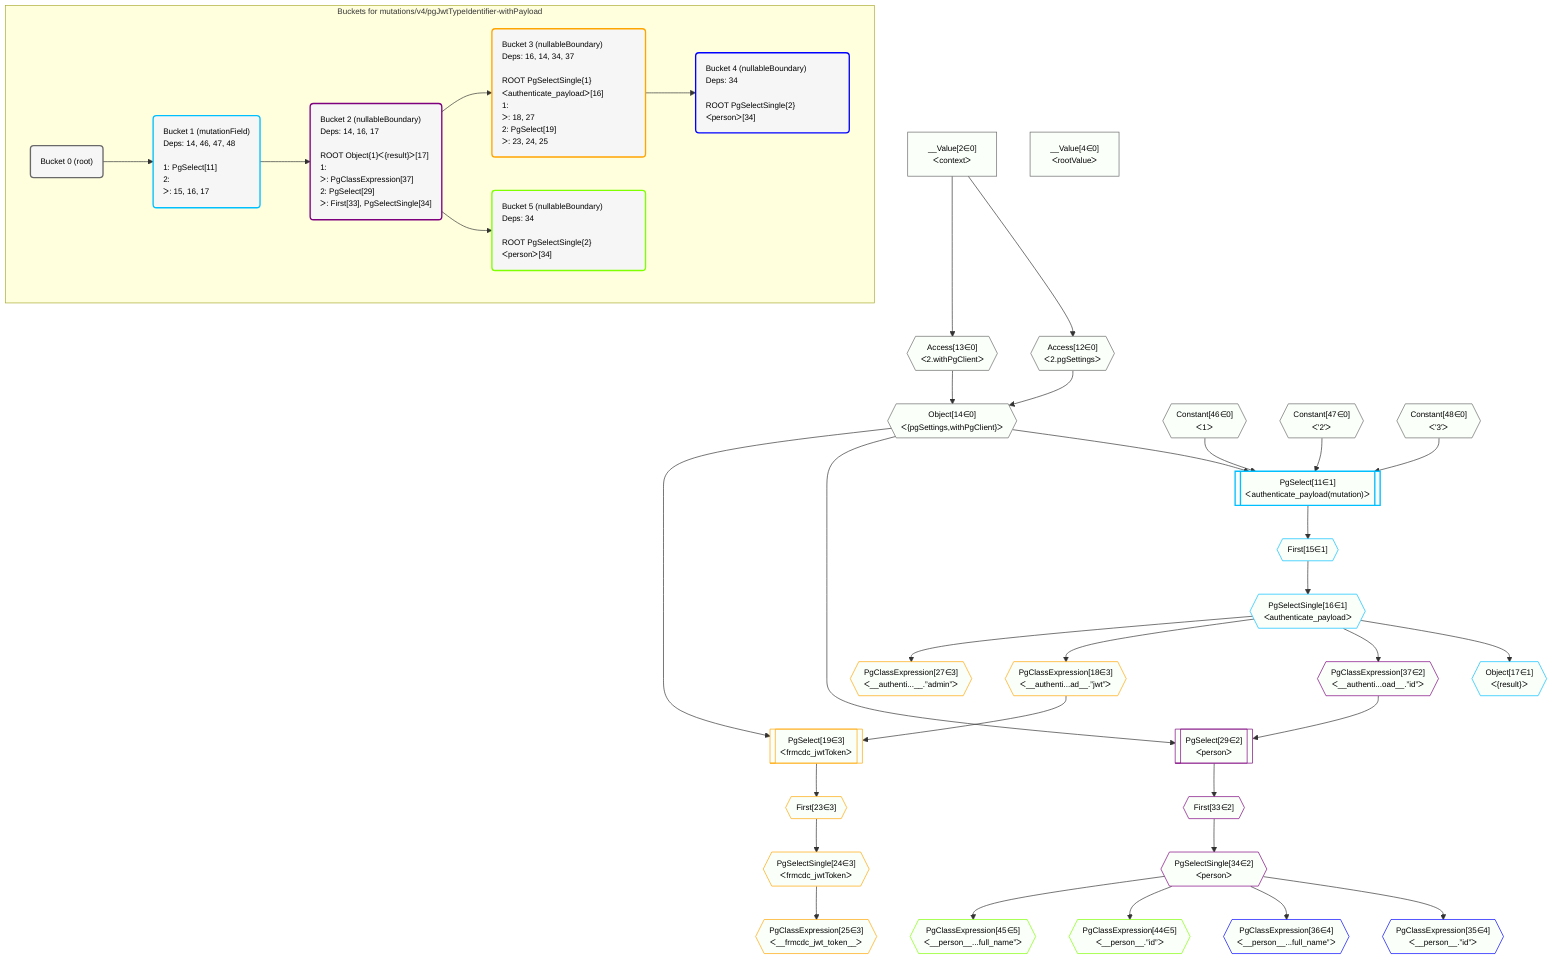 %%{init: {'themeVariables': { 'fontSize': '12px'}}}%%
graph TD
    classDef path fill:#eee,stroke:#000,color:#000
    classDef plan fill:#fff,stroke-width:1px,color:#000
    classDef itemplan fill:#fff,stroke-width:2px,color:#000
    classDef unbatchedplan fill:#dff,stroke-width:1px,color:#000
    classDef sideeffectplan fill:#fcc,stroke-width:2px,color:#000
    classDef bucket fill:#f6f6f6,color:#000,stroke-width:2px,text-align:left


    %% plan dependencies
    Object14{{"Object[14∈0]<br />ᐸ{pgSettings,withPgClient}ᐳ"}}:::plan
    Access12{{"Access[12∈0]<br />ᐸ2.pgSettingsᐳ"}}:::plan
    Access13{{"Access[13∈0]<br />ᐸ2.withPgClientᐳ"}}:::plan
    Access12 & Access13 --> Object14
    __Value2["__Value[2∈0]<br />ᐸcontextᐳ"]:::plan
    __Value2 --> Access12
    __Value2 --> Access13
    __Value4["__Value[4∈0]<br />ᐸrootValueᐳ"]:::plan
    Constant46{{"Constant[46∈0]<br />ᐸ1ᐳ"}}:::plan
    Constant47{{"Constant[47∈0]<br />ᐸ'2'ᐳ"}}:::plan
    Constant48{{"Constant[48∈0]<br />ᐸ'3'ᐳ"}}:::plan
    PgSelect11[["PgSelect[11∈1]<br />ᐸauthenticate_payload(mutation)ᐳ"]]:::sideeffectplan
    Object14 & Constant46 & Constant47 & Constant48 --> PgSelect11
    First15{{"First[15∈1]"}}:::plan
    PgSelect11 --> First15
    PgSelectSingle16{{"PgSelectSingle[16∈1]<br />ᐸauthenticate_payloadᐳ"}}:::plan
    First15 --> PgSelectSingle16
    Object17{{"Object[17∈1]<br />ᐸ{result}ᐳ"}}:::plan
    PgSelectSingle16 --> Object17
    PgSelect29[["PgSelect[29∈2]<br />ᐸpersonᐳ"]]:::plan
    PgClassExpression37{{"PgClassExpression[37∈2]<br />ᐸ__authenti...oad__.”id”ᐳ"}}:::plan
    Object14 & PgClassExpression37 --> PgSelect29
    First33{{"First[33∈2]"}}:::plan
    PgSelect29 --> First33
    PgSelectSingle34{{"PgSelectSingle[34∈2]<br />ᐸpersonᐳ"}}:::plan
    First33 --> PgSelectSingle34
    PgSelectSingle16 --> PgClassExpression37
    PgSelect19[["PgSelect[19∈3]<br />ᐸfrmcdc_jwtTokenᐳ"]]:::plan
    PgClassExpression18{{"PgClassExpression[18∈3]<br />ᐸ__authenti...ad__.”jwt”ᐳ"}}:::plan
    Object14 & PgClassExpression18 --> PgSelect19
    PgSelectSingle16 --> PgClassExpression18
    First23{{"First[23∈3]"}}:::plan
    PgSelect19 --> First23
    PgSelectSingle24{{"PgSelectSingle[24∈3]<br />ᐸfrmcdc_jwtTokenᐳ"}}:::plan
    First23 --> PgSelectSingle24
    PgClassExpression25{{"PgClassExpression[25∈3]<br />ᐸ__frmcdc_jwt_token__ᐳ"}}:::plan
    PgSelectSingle24 --> PgClassExpression25
    PgClassExpression27{{"PgClassExpression[27∈3]<br />ᐸ__authenti...__.”admin”ᐳ"}}:::plan
    PgSelectSingle16 --> PgClassExpression27
    PgClassExpression35{{"PgClassExpression[35∈4]<br />ᐸ__person__.”id”ᐳ"}}:::plan
    PgSelectSingle34 --> PgClassExpression35
    PgClassExpression36{{"PgClassExpression[36∈4]<br />ᐸ__person__...full_name”ᐳ"}}:::plan
    PgSelectSingle34 --> PgClassExpression36
    PgClassExpression44{{"PgClassExpression[44∈5]<br />ᐸ__person__.”id”ᐳ"}}:::plan
    PgSelectSingle34 --> PgClassExpression44
    PgClassExpression45{{"PgClassExpression[45∈5]<br />ᐸ__person__...full_name”ᐳ"}}:::plan
    PgSelectSingle34 --> PgClassExpression45

    %% define steps

    subgraph "Buckets for mutations/v4/pgJwtTypeIdentifier-withPayload"
    Bucket0("Bucket 0 (root)"):::bucket
    classDef bucket0 stroke:#696969
    class Bucket0,__Value2,__Value4,Access12,Access13,Object14,Constant46,Constant47,Constant48 bucket0
    Bucket1("Bucket 1 (mutationField)<br />Deps: 14, 46, 47, 48<br /><br />1: PgSelect[11]<br />2: <br />ᐳ: 15, 16, 17"):::bucket
    classDef bucket1 stroke:#00bfff
    class Bucket1,PgSelect11,First15,PgSelectSingle16,Object17 bucket1
    Bucket2("Bucket 2 (nullableBoundary)<br />Deps: 14, 16, 17<br /><br />ROOT Object{1}ᐸ{result}ᐳ[17]<br />1: <br />ᐳ: PgClassExpression[37]<br />2: PgSelect[29]<br />ᐳ: First[33], PgSelectSingle[34]"):::bucket
    classDef bucket2 stroke:#7f007f
    class Bucket2,PgSelect29,First33,PgSelectSingle34,PgClassExpression37 bucket2
    Bucket3("Bucket 3 (nullableBoundary)<br />Deps: 16, 14, 34, 37<br /><br />ROOT PgSelectSingle{1}ᐸauthenticate_payloadᐳ[16]<br />1: <br />ᐳ: 18, 27<br />2: PgSelect[19]<br />ᐳ: 23, 24, 25"):::bucket
    classDef bucket3 stroke:#ffa500
    class Bucket3,PgClassExpression18,PgSelect19,First23,PgSelectSingle24,PgClassExpression25,PgClassExpression27 bucket3
    Bucket4("Bucket 4 (nullableBoundary)<br />Deps: 34<br /><br />ROOT PgSelectSingle{2}ᐸpersonᐳ[34]"):::bucket
    classDef bucket4 stroke:#0000ff
    class Bucket4,PgClassExpression35,PgClassExpression36 bucket4
    Bucket5("Bucket 5 (nullableBoundary)<br />Deps: 34<br /><br />ROOT PgSelectSingle{2}ᐸpersonᐳ[34]"):::bucket
    classDef bucket5 stroke:#7fff00
    class Bucket5,PgClassExpression44,PgClassExpression45 bucket5
    Bucket0 --> Bucket1
    Bucket1 --> Bucket2
    Bucket2 --> Bucket3 & Bucket5
    Bucket3 --> Bucket4
    classDef unary fill:#fafffa,borderWidth:8px
    class Object14,Access12,Access13,__Value2,__Value4,Constant46,Constant47,Constant48,PgSelect11,First15,PgSelectSingle16,Object17,PgSelect29,First33,PgSelectSingle34,PgClassExpression37,PgSelect19,PgClassExpression18,First23,PgSelectSingle24,PgClassExpression25,PgClassExpression27,PgClassExpression35,PgClassExpression36,PgClassExpression44,PgClassExpression45 unary
    end